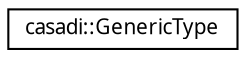 digraph "Graphical Class Hierarchy"
{
  edge [fontname="FreeSans.ttf",fontsize="10",labelfontname="FreeSans.ttf",labelfontsize="10"];
  node [fontname="FreeSans.ttf",fontsize="10",shape=record];
  rankdir="LR";
  Node1 [label="casadi::GenericType",height=0.2,width=0.4,color="black", fillcolor="white", style="filled",URL="$d6/d82/classcasadi_1_1GenericType.html",tooltip="Generic data type, can hold different types such as bool, int, string etc. "];
}
